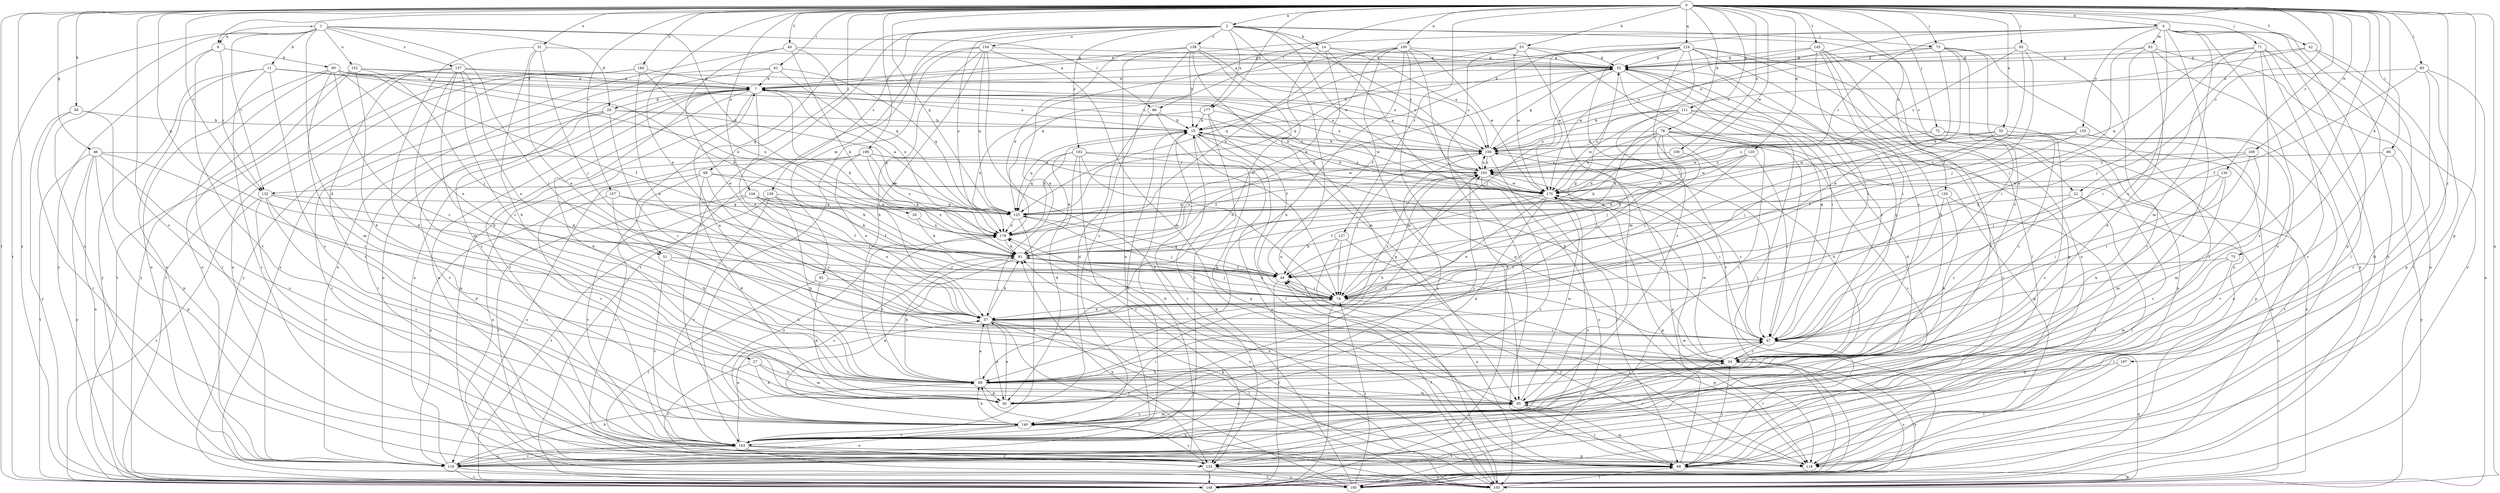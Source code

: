 strict digraph  {
0;
1;
2;
4;
6;
7;
11;
14;
15;
22;
24;
26;
27;
29;
30;
31;
35;
37;
40;
42;
44;
46;
51;
52;
53;
58;
60;
61;
65;
66;
67;
68;
71;
72;
73;
74;
75;
78;
80;
81;
83;
86;
88;
92;
93;
95;
100;
103;
104;
108;
110;
111;
118;
120;
124;
125;
127;
130;
132;
133;
137;
138;
139;
140;
145;
148;
150;
152;
154;
155;
156;
157;
163;
169;
170;
177;
178;
184;
185;
187;
190;
192;
193;
0 -> 2  [label=a];
0 -> 4  [label=a];
0 -> 6  [label=a];
0 -> 22  [label=c];
0 -> 31  [label=e];
0 -> 35  [label=e];
0 -> 37  [label=e];
0 -> 40  [label=f];
0 -> 42  [label=f];
0 -> 46  [label=g];
0 -> 51  [label=g];
0 -> 53  [label=h];
0 -> 58  [label=h];
0 -> 61  [label=i];
0 -> 65  [label=i];
0 -> 66  [label=i];
0 -> 67  [label=i];
0 -> 68  [label=j];
0 -> 71  [label=j];
0 -> 72  [label=j];
0 -> 73  [label=j];
0 -> 75  [label=k];
0 -> 78  [label=k];
0 -> 83  [label=l];
0 -> 86  [label=l];
0 -> 100  [label=n];
0 -> 103  [label=n];
0 -> 104  [label=o];
0 -> 108  [label=o];
0 -> 111  [label=p];
0 -> 118  [label=p];
0 -> 120  [label=q];
0 -> 124  [label=q];
0 -> 125  [label=q];
0 -> 127  [label=r];
0 -> 130  [label=r];
0 -> 132  [label=r];
0 -> 145  [label=t];
0 -> 148  [label=t];
0 -> 150  [label=u];
0 -> 157  [label=v];
0 -> 163  [label=v];
0 -> 169  [label=w];
0 -> 170  [label=w];
0 -> 177  [label=x];
0 -> 184  [label=y];
0 -> 185  [label=y];
0 -> 187  [label=z];
0 -> 190  [label=z];
1 -> 6  [label=a];
1 -> 11  [label=b];
1 -> 26  [label=d];
1 -> 27  [label=d];
1 -> 29  [label=d];
1 -> 67  [label=i];
1 -> 86  [label=l];
1 -> 110  [label=o];
1 -> 132  [label=r];
1 -> 137  [label=s];
1 -> 148  [label=t];
1 -> 152  [label=u];
2 -> 14  [label=b];
2 -> 22  [label=c];
2 -> 51  [label=g];
2 -> 73  [label=j];
2 -> 92  [label=m];
2 -> 103  [label=n];
2 -> 138  [label=s];
2 -> 139  [label=s];
2 -> 140  [label=s];
2 -> 154  [label=u];
2 -> 170  [label=w];
2 -> 177  [label=x];
2 -> 178  [label=x];
2 -> 192  [label=z];
2 -> 193  [label=z];
4 -> 7  [label=a];
4 -> 15  [label=b];
4 -> 24  [label=c];
4 -> 93  [label=m];
4 -> 95  [label=m];
4 -> 110  [label=o];
4 -> 118  [label=p];
4 -> 132  [label=r];
4 -> 148  [label=t];
4 -> 155  [label=u];
4 -> 156  [label=u];
4 -> 163  [label=v];
4 -> 185  [label=y];
6 -> 80  [label=k];
6 -> 132  [label=r];
6 -> 163  [label=v];
6 -> 185  [label=y];
7 -> 29  [label=d];
7 -> 30  [label=d];
7 -> 37  [label=e];
7 -> 81  [label=k];
7 -> 103  [label=n];
7 -> 110  [label=o];
7 -> 156  [label=u];
7 -> 163  [label=v];
11 -> 7  [label=a];
11 -> 110  [label=o];
11 -> 133  [label=r];
11 -> 140  [label=s];
11 -> 178  [label=x];
11 -> 185  [label=y];
14 -> 52  [label=g];
14 -> 60  [label=h];
14 -> 67  [label=i];
14 -> 95  [label=m];
14 -> 156  [label=u];
14 -> 178  [label=x];
15 -> 7  [label=a];
15 -> 88  [label=l];
15 -> 103  [label=n];
15 -> 118  [label=p];
15 -> 125  [label=q];
15 -> 133  [label=r];
15 -> 156  [label=u];
22 -> 24  [label=c];
22 -> 88  [label=l];
22 -> 103  [label=n];
22 -> 125  [label=q];
24 -> 7  [label=a];
24 -> 15  [label=b];
24 -> 52  [label=g];
24 -> 60  [label=h];
24 -> 170  [label=w];
24 -> 185  [label=y];
26 -> 81  [label=k];
26 -> 178  [label=x];
27 -> 30  [label=d];
27 -> 60  [label=h];
27 -> 95  [label=m];
27 -> 133  [label=r];
29 -> 15  [label=b];
29 -> 24  [label=c];
29 -> 88  [label=l];
29 -> 125  [label=q];
29 -> 133  [label=r];
29 -> 163  [label=v];
30 -> 37  [label=e];
30 -> 193  [label=z];
31 -> 30  [label=d];
31 -> 37  [label=e];
31 -> 52  [label=g];
31 -> 60  [label=h];
31 -> 74  [label=j];
35 -> 24  [label=c];
35 -> 74  [label=j];
35 -> 118  [label=p];
35 -> 140  [label=s];
35 -> 156  [label=u];
35 -> 170  [label=w];
37 -> 30  [label=d];
37 -> 67  [label=i];
37 -> 74  [label=j];
37 -> 81  [label=k];
37 -> 88  [label=l];
37 -> 103  [label=n];
37 -> 133  [label=r];
37 -> 193  [label=z];
40 -> 37  [label=e];
40 -> 52  [label=g];
40 -> 81  [label=k];
40 -> 125  [label=q];
40 -> 185  [label=y];
42 -> 52  [label=g];
42 -> 88  [label=l];
42 -> 148  [label=t];
42 -> 156  [label=u];
44 -> 74  [label=j];
44 -> 81  [label=k];
44 -> 125  [label=q];
44 -> 148  [label=t];
46 -> 67  [label=i];
46 -> 110  [label=o];
46 -> 118  [label=p];
46 -> 140  [label=s];
46 -> 148  [label=t];
46 -> 185  [label=y];
46 -> 193  [label=z];
51 -> 44  [label=f];
51 -> 60  [label=h];
51 -> 163  [label=v];
52 -> 7  [label=a];
52 -> 15  [label=b];
52 -> 24  [label=c];
52 -> 67  [label=i];
52 -> 74  [label=j];
52 -> 133  [label=r];
52 -> 148  [label=t];
53 -> 7  [label=a];
53 -> 52  [label=g];
53 -> 67  [label=i];
53 -> 95  [label=m];
53 -> 125  [label=q];
53 -> 148  [label=t];
53 -> 170  [label=w];
58 -> 15  [label=b];
58 -> 118  [label=p];
58 -> 133  [label=r];
58 -> 185  [label=y];
60 -> 30  [label=d];
60 -> 37  [label=e];
60 -> 67  [label=i];
60 -> 95  [label=m];
60 -> 178  [label=x];
61 -> 7  [label=a];
61 -> 110  [label=o];
61 -> 125  [label=q];
61 -> 140  [label=s];
61 -> 178  [label=x];
65 -> 44  [label=f];
65 -> 52  [label=g];
65 -> 74  [label=j];
65 -> 163  [label=v];
65 -> 193  [label=z];
66 -> 163  [label=v];
66 -> 185  [label=y];
66 -> 193  [label=z];
67 -> 24  [label=c];
67 -> 52  [label=g];
67 -> 88  [label=l];
67 -> 103  [label=n];
67 -> 133  [label=r];
67 -> 193  [label=z];
68 -> 24  [label=c];
68 -> 30  [label=d];
68 -> 81  [label=k];
68 -> 110  [label=o];
68 -> 133  [label=r];
68 -> 170  [label=w];
71 -> 52  [label=g];
71 -> 67  [label=i];
71 -> 74  [label=j];
71 -> 88  [label=l];
71 -> 125  [label=q];
71 -> 133  [label=r];
71 -> 140  [label=s];
71 -> 185  [label=y];
72 -> 133  [label=r];
72 -> 156  [label=u];
72 -> 170  [label=w];
72 -> 185  [label=y];
73 -> 24  [label=c];
73 -> 37  [label=e];
73 -> 52  [label=g];
73 -> 67  [label=i];
73 -> 74  [label=j];
73 -> 133  [label=r];
73 -> 156  [label=u];
74 -> 37  [label=e];
74 -> 44  [label=f];
74 -> 52  [label=g];
74 -> 81  [label=k];
74 -> 118  [label=p];
74 -> 148  [label=t];
75 -> 44  [label=f];
75 -> 88  [label=l];
75 -> 95  [label=m];
78 -> 44  [label=f];
78 -> 60  [label=h];
78 -> 74  [label=j];
78 -> 81  [label=k];
78 -> 103  [label=n];
78 -> 118  [label=p];
78 -> 156  [label=u];
78 -> 163  [label=v];
78 -> 170  [label=w];
78 -> 178  [label=x];
80 -> 7  [label=a];
80 -> 24  [label=c];
80 -> 37  [label=e];
80 -> 44  [label=f];
80 -> 81  [label=k];
80 -> 88  [label=l];
80 -> 95  [label=m];
80 -> 110  [label=o];
80 -> 156  [label=u];
81 -> 44  [label=f];
81 -> 52  [label=g];
81 -> 60  [label=h];
81 -> 74  [label=j];
81 -> 140  [label=s];
81 -> 156  [label=u];
83 -> 7  [label=a];
83 -> 44  [label=f];
83 -> 103  [label=n];
83 -> 118  [label=p];
83 -> 133  [label=r];
86 -> 15  [label=b];
86 -> 30  [label=d];
86 -> 74  [label=j];
88 -> 24  [label=c];
88 -> 95  [label=m];
88 -> 103  [label=n];
88 -> 156  [label=u];
88 -> 178  [label=x];
88 -> 185  [label=y];
92 -> 30  [label=d];
92 -> 74  [label=j];
92 -> 88  [label=l];
93 -> 30  [label=d];
93 -> 37  [label=e];
93 -> 52  [label=g];
93 -> 74  [label=j];
93 -> 103  [label=n];
93 -> 185  [label=y];
95 -> 67  [label=i];
95 -> 88  [label=l];
95 -> 140  [label=s];
95 -> 170  [label=w];
100 -> 44  [label=f];
100 -> 52  [label=g];
100 -> 60  [label=h];
100 -> 81  [label=k];
100 -> 88  [label=l];
100 -> 118  [label=p];
100 -> 125  [label=q];
100 -> 170  [label=w];
100 -> 178  [label=x];
103 -> 44  [label=f];
103 -> 60  [label=h];
103 -> 81  [label=k];
103 -> 88  [label=l];
103 -> 178  [label=x];
104 -> 37  [label=e];
104 -> 44  [label=f];
104 -> 81  [label=k];
104 -> 125  [label=q];
104 -> 133  [label=r];
104 -> 163  [label=v];
104 -> 178  [label=x];
108 -> 74  [label=j];
108 -> 193  [label=z];
110 -> 7  [label=a];
110 -> 15  [label=b];
110 -> 60  [label=h];
110 -> 148  [label=t];
110 -> 163  [label=v];
110 -> 185  [label=y];
111 -> 15  [label=b];
111 -> 30  [label=d];
111 -> 81  [label=k];
111 -> 118  [label=p];
111 -> 163  [label=v];
111 -> 170  [label=w];
111 -> 193  [label=z];
118 -> 44  [label=f];
120 -> 67  [label=i];
120 -> 74  [label=j];
120 -> 81  [label=k];
120 -> 170  [label=w];
120 -> 193  [label=z];
124 -> 7  [label=a];
124 -> 37  [label=e];
124 -> 52  [label=g];
124 -> 67  [label=i];
124 -> 88  [label=l];
124 -> 118  [label=p];
124 -> 125  [label=q];
124 -> 140  [label=s];
124 -> 148  [label=t];
124 -> 170  [label=w];
124 -> 185  [label=y];
125 -> 7  [label=a];
125 -> 74  [label=j];
125 -> 163  [label=v];
125 -> 178  [label=x];
127 -> 67  [label=i];
127 -> 74  [label=j];
127 -> 81  [label=k];
127 -> 103  [label=n];
130 -> 60  [label=h];
130 -> 67  [label=i];
130 -> 95  [label=m];
130 -> 170  [label=w];
132 -> 30  [label=d];
132 -> 81  [label=k];
132 -> 125  [label=q];
132 -> 140  [label=s];
132 -> 148  [label=t];
132 -> 163  [label=v];
133 -> 7  [label=a];
133 -> 140  [label=s];
133 -> 148  [label=t];
133 -> 185  [label=y];
137 -> 7  [label=a];
137 -> 24  [label=c];
137 -> 37  [label=e];
137 -> 60  [label=h];
137 -> 95  [label=m];
137 -> 148  [label=t];
137 -> 156  [label=u];
137 -> 163  [label=v];
138 -> 15  [label=b];
138 -> 37  [label=e];
138 -> 52  [label=g];
138 -> 95  [label=m];
138 -> 110  [label=o];
138 -> 118  [label=p];
138 -> 140  [label=s];
138 -> 193  [label=z];
139 -> 44  [label=f];
139 -> 60  [label=h];
139 -> 125  [label=q];
139 -> 148  [label=t];
139 -> 163  [label=v];
140 -> 24  [label=c];
140 -> 60  [label=h];
140 -> 81  [label=k];
140 -> 95  [label=m];
140 -> 110  [label=o];
140 -> 163  [label=v];
140 -> 178  [label=x];
145 -> 24  [label=c];
145 -> 52  [label=g];
145 -> 60  [label=h];
145 -> 67  [label=i];
145 -> 110  [label=o];
145 -> 163  [label=v];
145 -> 170  [label=w];
148 -> 170  [label=w];
150 -> 60  [label=h];
150 -> 67  [label=i];
150 -> 88  [label=l];
150 -> 125  [label=q];
152 -> 7  [label=a];
152 -> 60  [label=h];
152 -> 74  [label=j];
152 -> 110  [label=o];
152 -> 156  [label=u];
152 -> 185  [label=y];
154 -> 37  [label=e];
154 -> 52  [label=g];
154 -> 60  [label=h];
154 -> 95  [label=m];
154 -> 103  [label=n];
154 -> 125  [label=q];
154 -> 148  [label=t];
154 -> 163  [label=v];
155 -> 44  [label=f];
155 -> 110  [label=o];
155 -> 148  [label=t];
155 -> 156  [label=u];
155 -> 193  [label=z];
156 -> 7  [label=a];
156 -> 15  [label=b];
156 -> 52  [label=g];
156 -> 67  [label=i];
156 -> 74  [label=j];
156 -> 140  [label=s];
156 -> 185  [label=y];
156 -> 193  [label=z];
157 -> 60  [label=h];
157 -> 74  [label=j];
157 -> 110  [label=o];
157 -> 125  [label=q];
163 -> 15  [label=b];
163 -> 37  [label=e];
163 -> 88  [label=l];
163 -> 103  [label=n];
163 -> 110  [label=o];
163 -> 118  [label=p];
163 -> 133  [label=r];
163 -> 193  [label=z];
169 -> 67  [label=i];
169 -> 74  [label=j];
169 -> 95  [label=m];
169 -> 193  [label=z];
170 -> 7  [label=a];
170 -> 15  [label=b];
170 -> 30  [label=d];
170 -> 37  [label=e];
170 -> 44  [label=f];
170 -> 110  [label=o];
170 -> 118  [label=p];
170 -> 125  [label=q];
177 -> 15  [label=b];
177 -> 44  [label=f];
177 -> 163  [label=v];
177 -> 170  [label=w];
177 -> 178  [label=x];
178 -> 15  [label=b];
178 -> 81  [label=k];
178 -> 193  [label=z];
184 -> 7  [label=a];
184 -> 37  [label=e];
184 -> 110  [label=o];
184 -> 148  [label=t];
184 -> 178  [label=x];
184 -> 185  [label=y];
185 -> 15  [label=b];
185 -> 24  [label=c];
185 -> 74  [label=j];
185 -> 81  [label=k];
187 -> 60  [label=h];
187 -> 88  [label=l];
190 -> 37  [label=e];
190 -> 81  [label=k];
190 -> 103  [label=n];
190 -> 163  [label=v];
190 -> 170  [label=w];
190 -> 178  [label=x];
190 -> 193  [label=z];
192 -> 30  [label=d];
192 -> 74  [label=j];
192 -> 81  [label=k];
192 -> 125  [label=q];
192 -> 133  [label=r];
192 -> 170  [label=w];
192 -> 193  [label=z];
193 -> 7  [label=a];
193 -> 30  [label=d];
193 -> 60  [label=h];
193 -> 67  [label=i];
193 -> 88  [label=l];
193 -> 156  [label=u];
193 -> 170  [label=w];
}
